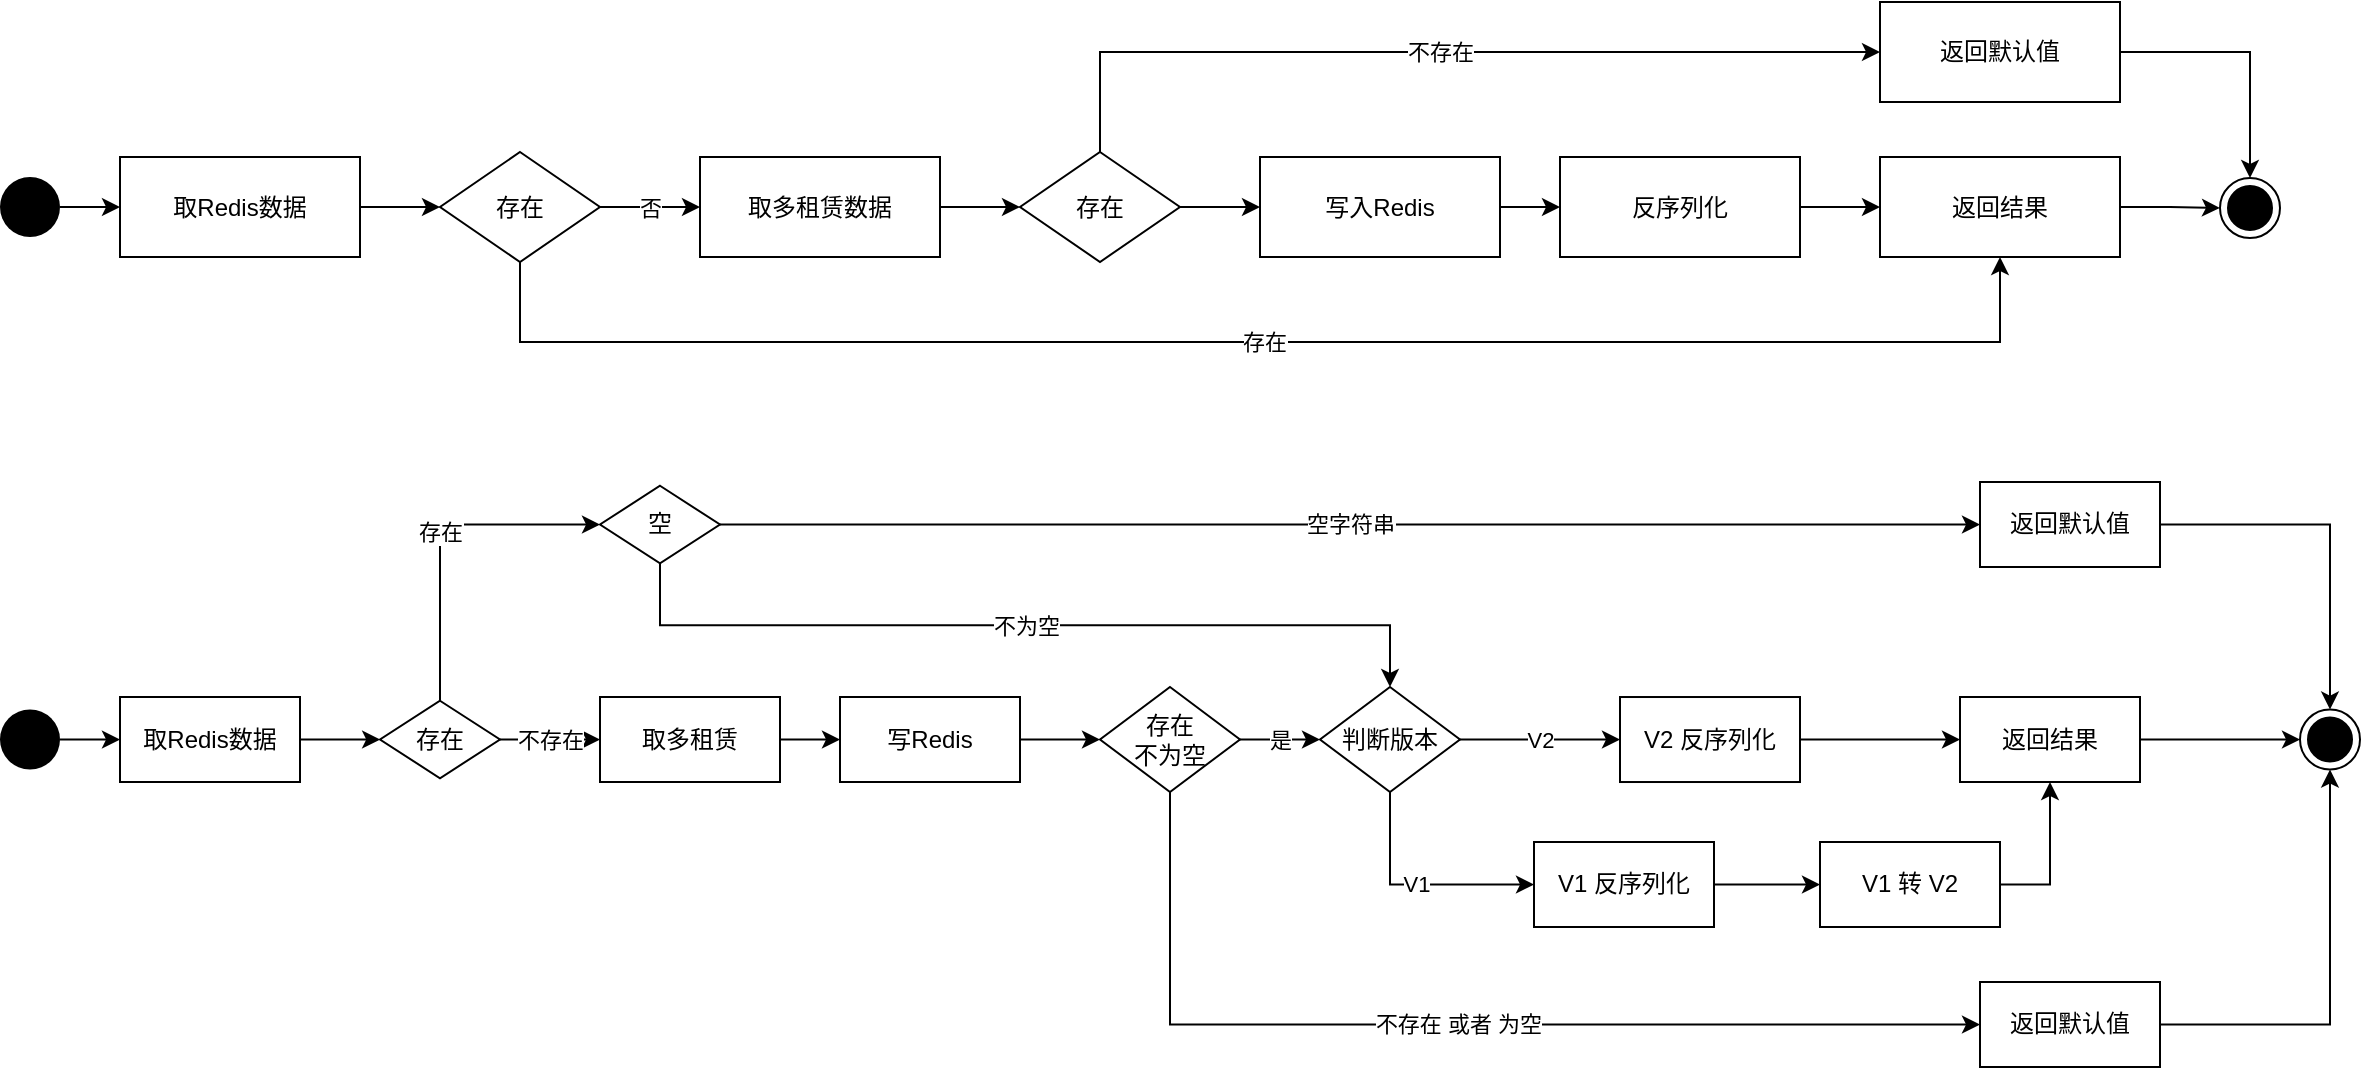 <mxfile version="13.9.9" type="github">
  <diagram id="lCH3l3sZAvIwr4fx6T6T" name="Page-1">
    <mxGraphModel dx="1422" dy="839" grid="1" gridSize="10" guides="1" tooltips="1" connect="1" arrows="1" fold="1" page="1" pageScale="1" pageWidth="1654" pageHeight="2336" math="0" shadow="0">
      <root>
        <mxCell id="0" />
        <mxCell id="1" parent="0" />
        <mxCell id="pgZDr6GOO8oYsuXbYnGg-4" value="" style="edgeStyle=orthogonalEdgeStyle;rounded=0;orthogonalLoop=1;jettySize=auto;html=1;" edge="1" parent="1" source="pgZDr6GOO8oYsuXbYnGg-1" target="pgZDr6GOO8oYsuXbYnGg-3">
          <mxGeometry relative="1" as="geometry" />
        </mxCell>
        <mxCell id="pgZDr6GOO8oYsuXbYnGg-1" value="取Redis数据" style="rounded=0;whiteSpace=wrap;html=1;" vertex="1" parent="1">
          <mxGeometry x="120" y="327.5" width="120" height="50" as="geometry" />
        </mxCell>
        <mxCell id="pgZDr6GOO8oYsuXbYnGg-6" value="" style="edgeStyle=orthogonalEdgeStyle;rounded=0;orthogonalLoop=1;jettySize=auto;html=1;" edge="1" parent="1" source="pgZDr6GOO8oYsuXbYnGg-2" target="pgZDr6GOO8oYsuXbYnGg-5">
          <mxGeometry relative="1" as="geometry" />
        </mxCell>
        <mxCell id="pgZDr6GOO8oYsuXbYnGg-2" value="取多租赁数据" style="rounded=0;whiteSpace=wrap;html=1;" vertex="1" parent="1">
          <mxGeometry x="410" y="327.5" width="120" height="50" as="geometry" />
        </mxCell>
        <mxCell id="pgZDr6GOO8oYsuXbYnGg-7" value="否" style="edgeStyle=orthogonalEdgeStyle;rounded=0;orthogonalLoop=1;jettySize=auto;html=1;" edge="1" parent="1" source="pgZDr6GOO8oYsuXbYnGg-3" target="pgZDr6GOO8oYsuXbYnGg-2">
          <mxGeometry relative="1" as="geometry" />
        </mxCell>
        <mxCell id="pgZDr6GOO8oYsuXbYnGg-21" value="存在" style="edgeStyle=orthogonalEdgeStyle;rounded=0;orthogonalLoop=1;jettySize=auto;html=1;exitX=0.5;exitY=1;exitDx=0;exitDy=0;entryX=0.5;entryY=1;entryDx=0;entryDy=0;" edge="1" parent="1" source="pgZDr6GOO8oYsuXbYnGg-3" target="pgZDr6GOO8oYsuXbYnGg-11">
          <mxGeometry relative="1" as="geometry">
            <Array as="points">
              <mxPoint x="320" y="420" />
              <mxPoint x="1060" y="420" />
            </Array>
          </mxGeometry>
        </mxCell>
        <mxCell id="pgZDr6GOO8oYsuXbYnGg-3" value="存在" style="rhombus;whiteSpace=wrap;html=1;" vertex="1" parent="1">
          <mxGeometry x="280" y="325" width="80" height="55" as="geometry" />
        </mxCell>
        <mxCell id="pgZDr6GOO8oYsuXbYnGg-19" value="" style="edgeStyle=orthogonalEdgeStyle;rounded=0;orthogonalLoop=1;jettySize=auto;html=1;" edge="1" parent="1" source="pgZDr6GOO8oYsuXbYnGg-5" target="pgZDr6GOO8oYsuXbYnGg-8">
          <mxGeometry relative="1" as="geometry" />
        </mxCell>
        <mxCell id="pgZDr6GOO8oYsuXbYnGg-20" value="不存在" style="edgeStyle=orthogonalEdgeStyle;rounded=0;orthogonalLoop=1;jettySize=auto;html=1;exitX=0.5;exitY=0;exitDx=0;exitDy=0;entryX=0;entryY=0.5;entryDx=0;entryDy=0;" edge="1" parent="1" source="pgZDr6GOO8oYsuXbYnGg-5" target="pgZDr6GOO8oYsuXbYnGg-15">
          <mxGeometry relative="1" as="geometry" />
        </mxCell>
        <mxCell id="pgZDr6GOO8oYsuXbYnGg-5" value="存在" style="rhombus;whiteSpace=wrap;html=1;" vertex="1" parent="1">
          <mxGeometry x="570" y="325" width="80" height="55" as="geometry" />
        </mxCell>
        <mxCell id="pgZDr6GOO8oYsuXbYnGg-18" value="" style="edgeStyle=orthogonalEdgeStyle;rounded=0;orthogonalLoop=1;jettySize=auto;html=1;" edge="1" parent="1" source="pgZDr6GOO8oYsuXbYnGg-8" target="pgZDr6GOO8oYsuXbYnGg-9">
          <mxGeometry relative="1" as="geometry" />
        </mxCell>
        <mxCell id="pgZDr6GOO8oYsuXbYnGg-8" value="写入Redis" style="rounded=0;whiteSpace=wrap;html=1;" vertex="1" parent="1">
          <mxGeometry x="690" y="327.5" width="120" height="50" as="geometry" />
        </mxCell>
        <mxCell id="pgZDr6GOO8oYsuXbYnGg-14" value="" style="edgeStyle=orthogonalEdgeStyle;rounded=0;orthogonalLoop=1;jettySize=auto;html=1;" edge="1" parent="1" source="pgZDr6GOO8oYsuXbYnGg-9" target="pgZDr6GOO8oYsuXbYnGg-11">
          <mxGeometry relative="1" as="geometry" />
        </mxCell>
        <mxCell id="pgZDr6GOO8oYsuXbYnGg-9" value="反序列化" style="rounded=0;whiteSpace=wrap;html=1;" vertex="1" parent="1">
          <mxGeometry x="840" y="327.5" width="120" height="50" as="geometry" />
        </mxCell>
        <mxCell id="pgZDr6GOO8oYsuXbYnGg-13" value="" style="edgeStyle=orthogonalEdgeStyle;rounded=0;orthogonalLoop=1;jettySize=auto;html=1;" edge="1" parent="1" source="pgZDr6GOO8oYsuXbYnGg-11" target="pgZDr6GOO8oYsuXbYnGg-12">
          <mxGeometry relative="1" as="geometry" />
        </mxCell>
        <mxCell id="pgZDr6GOO8oYsuXbYnGg-11" value="返回结果" style="rounded=0;whiteSpace=wrap;html=1;" vertex="1" parent="1">
          <mxGeometry x="1000" y="327.5" width="120" height="50" as="geometry" />
        </mxCell>
        <mxCell id="pgZDr6GOO8oYsuXbYnGg-12" value="" style="ellipse;html=1;shape=endState;fillColor=#000000;strokeColor=#000000;" vertex="1" parent="1">
          <mxGeometry x="1170" y="338" width="30" height="30" as="geometry" />
        </mxCell>
        <mxCell id="pgZDr6GOO8oYsuXbYnGg-16" style="edgeStyle=orthogonalEdgeStyle;rounded=0;orthogonalLoop=1;jettySize=auto;html=1;exitX=1;exitY=0.5;exitDx=0;exitDy=0;" edge="1" parent="1" source="pgZDr6GOO8oYsuXbYnGg-15" target="pgZDr6GOO8oYsuXbYnGg-12">
          <mxGeometry relative="1" as="geometry" />
        </mxCell>
        <mxCell id="pgZDr6GOO8oYsuXbYnGg-15" value="返回默认值" style="rounded=0;whiteSpace=wrap;html=1;" vertex="1" parent="1">
          <mxGeometry x="1000" y="250" width="120" height="50" as="geometry" />
        </mxCell>
        <mxCell id="pgZDr6GOO8oYsuXbYnGg-23" value="" style="edgeStyle=orthogonalEdgeStyle;rounded=0;orthogonalLoop=1;jettySize=auto;html=1;" edge="1" parent="1" source="pgZDr6GOO8oYsuXbYnGg-22" target="pgZDr6GOO8oYsuXbYnGg-1">
          <mxGeometry relative="1" as="geometry" />
        </mxCell>
        <mxCell id="pgZDr6GOO8oYsuXbYnGg-22" value="" style="ellipse;fillColor=#000000;strokeColor=none;" vertex="1" parent="1">
          <mxGeometry x="60" y="337.5" width="30" height="30" as="geometry" />
        </mxCell>
        <mxCell id="pgZDr6GOO8oYsuXbYnGg-72" value="" style="edgeStyle=orthogonalEdgeStyle;rounded=0;orthogonalLoop=1;jettySize=auto;html=1;" edge="1" parent="1" source="pgZDr6GOO8oYsuXbYnGg-47" target="pgZDr6GOO8oYsuXbYnGg-71">
          <mxGeometry relative="1" as="geometry" />
        </mxCell>
        <mxCell id="pgZDr6GOO8oYsuXbYnGg-47" value="取Redis数据" style="rounded=0;whiteSpace=wrap;html=1;" vertex="1" parent="1">
          <mxGeometry x="120" y="597.5" width="90" height="42.5" as="geometry" />
        </mxCell>
        <mxCell id="pgZDr6GOO8oYsuXbYnGg-66" value="" style="edgeStyle=orthogonalEdgeStyle;rounded=0;orthogonalLoop=1;jettySize=auto;html=1;" edge="1" parent="1" source="pgZDr6GOO8oYsuXbYnGg-67" target="pgZDr6GOO8oYsuXbYnGg-47">
          <mxGeometry relative="1" as="geometry" />
        </mxCell>
        <mxCell id="pgZDr6GOO8oYsuXbYnGg-67" value="" style="ellipse;fillColor=#000000;strokeColor=none;" vertex="1" parent="1">
          <mxGeometry x="60" y="603.75" width="30" height="30" as="geometry" />
        </mxCell>
        <mxCell id="pgZDr6GOO8oYsuXbYnGg-74" value="不存在" style="edgeStyle=orthogonalEdgeStyle;rounded=0;orthogonalLoop=1;jettySize=auto;html=1;" edge="1" parent="1" source="pgZDr6GOO8oYsuXbYnGg-71" target="pgZDr6GOO8oYsuXbYnGg-73">
          <mxGeometry relative="1" as="geometry" />
        </mxCell>
        <mxCell id="pgZDr6GOO8oYsuXbYnGg-90" value="存在" style="edgeStyle=orthogonalEdgeStyle;rounded=0;orthogonalLoop=1;jettySize=auto;html=1;exitX=0.5;exitY=0;exitDx=0;exitDy=0;entryX=0;entryY=0.5;entryDx=0;entryDy=0;" edge="1" parent="1" source="pgZDr6GOO8oYsuXbYnGg-71" target="pgZDr6GOO8oYsuXbYnGg-89">
          <mxGeometry relative="1" as="geometry" />
        </mxCell>
        <mxCell id="pgZDr6GOO8oYsuXbYnGg-71" value="存在" style="rhombus;whiteSpace=wrap;html=1;" vertex="1" parent="1">
          <mxGeometry x="250" y="599.38" width="60" height="38.75" as="geometry" />
        </mxCell>
        <mxCell id="pgZDr6GOO8oYsuXbYnGg-76" value="" style="edgeStyle=orthogonalEdgeStyle;rounded=0;orthogonalLoop=1;jettySize=auto;html=1;" edge="1" parent="1" source="pgZDr6GOO8oYsuXbYnGg-73" target="pgZDr6GOO8oYsuXbYnGg-75">
          <mxGeometry relative="1" as="geometry" />
        </mxCell>
        <mxCell id="pgZDr6GOO8oYsuXbYnGg-73" value="取多租赁" style="rounded=0;whiteSpace=wrap;html=1;" vertex="1" parent="1">
          <mxGeometry x="360" y="597.5" width="90" height="42.5" as="geometry" />
        </mxCell>
        <mxCell id="pgZDr6GOO8oYsuXbYnGg-79" value="" style="edgeStyle=orthogonalEdgeStyle;rounded=0;orthogonalLoop=1;jettySize=auto;html=1;" edge="1" parent="1" source="pgZDr6GOO8oYsuXbYnGg-75" target="pgZDr6GOO8oYsuXbYnGg-78">
          <mxGeometry relative="1" as="geometry" />
        </mxCell>
        <mxCell id="pgZDr6GOO8oYsuXbYnGg-75" value="写Redis" style="rounded=0;whiteSpace=wrap;html=1;" vertex="1" parent="1">
          <mxGeometry x="480" y="597.5" width="90" height="42.5" as="geometry" />
        </mxCell>
        <mxCell id="pgZDr6GOO8oYsuXbYnGg-82" value="是" style="edgeStyle=orthogonalEdgeStyle;rounded=0;orthogonalLoop=1;jettySize=auto;html=1;" edge="1" parent="1" source="pgZDr6GOO8oYsuXbYnGg-78" target="pgZDr6GOO8oYsuXbYnGg-81">
          <mxGeometry relative="1" as="geometry" />
        </mxCell>
        <mxCell id="pgZDr6GOO8oYsuXbYnGg-103" value="不存在 或者 为空" style="edgeStyle=orthogonalEdgeStyle;rounded=0;orthogonalLoop=1;jettySize=auto;html=1;exitX=0.5;exitY=1;exitDx=0;exitDy=0;entryX=0;entryY=0.5;entryDx=0;entryDy=0;" edge="1" parent="1" source="pgZDr6GOO8oYsuXbYnGg-78" target="pgZDr6GOO8oYsuXbYnGg-102">
          <mxGeometry relative="1" as="geometry" />
        </mxCell>
        <mxCell id="pgZDr6GOO8oYsuXbYnGg-78" value="存在&lt;br&gt;不为空" style="rhombus;whiteSpace=wrap;html=1;" vertex="1" parent="1">
          <mxGeometry x="610" y="592.5" width="70" height="52.5" as="geometry" />
        </mxCell>
        <mxCell id="pgZDr6GOO8oYsuXbYnGg-85" value="V2" style="edgeStyle=orthogonalEdgeStyle;rounded=0;orthogonalLoop=1;jettySize=auto;html=1;" edge="1" parent="1" source="pgZDr6GOO8oYsuXbYnGg-81" target="pgZDr6GOO8oYsuXbYnGg-83">
          <mxGeometry relative="1" as="geometry" />
        </mxCell>
        <mxCell id="pgZDr6GOO8oYsuXbYnGg-96" value="V1" style="edgeStyle=orthogonalEdgeStyle;rounded=0;orthogonalLoop=1;jettySize=auto;html=1;exitX=0.5;exitY=1;exitDx=0;exitDy=0;entryX=0;entryY=0.5;entryDx=0;entryDy=0;" edge="1" parent="1" source="pgZDr6GOO8oYsuXbYnGg-81" target="pgZDr6GOO8oYsuXbYnGg-95">
          <mxGeometry relative="1" as="geometry" />
        </mxCell>
        <mxCell id="pgZDr6GOO8oYsuXbYnGg-81" value="判断版本" style="rhombus;whiteSpace=wrap;html=1;" vertex="1" parent="1">
          <mxGeometry x="720" y="592.5" width="70" height="52.5" as="geometry" />
        </mxCell>
        <mxCell id="pgZDr6GOO8oYsuXbYnGg-86" value="" style="edgeStyle=orthogonalEdgeStyle;rounded=0;orthogonalLoop=1;jettySize=auto;html=1;" edge="1" parent="1" source="pgZDr6GOO8oYsuXbYnGg-83" target="pgZDr6GOO8oYsuXbYnGg-84">
          <mxGeometry relative="1" as="geometry" />
        </mxCell>
        <mxCell id="pgZDr6GOO8oYsuXbYnGg-83" value="V2 反序列化" style="rounded=0;whiteSpace=wrap;html=1;" vertex="1" parent="1">
          <mxGeometry x="870" y="597.51" width="90" height="42.5" as="geometry" />
        </mxCell>
        <mxCell id="pgZDr6GOO8oYsuXbYnGg-88" value="" style="edgeStyle=orthogonalEdgeStyle;rounded=0;orthogonalLoop=1;jettySize=auto;html=1;" edge="1" parent="1" source="pgZDr6GOO8oYsuXbYnGg-84" target="pgZDr6GOO8oYsuXbYnGg-87">
          <mxGeometry relative="1" as="geometry" />
        </mxCell>
        <mxCell id="pgZDr6GOO8oYsuXbYnGg-84" value="返回结果" style="rounded=0;whiteSpace=wrap;html=1;" vertex="1" parent="1">
          <mxGeometry x="1040" y="597.5" width="90" height="42.5" as="geometry" />
        </mxCell>
        <mxCell id="pgZDr6GOO8oYsuXbYnGg-87" value="" style="ellipse;html=1;shape=endState;fillColor=#000000;strokeColor=#000000;" vertex="1" parent="1">
          <mxGeometry x="1210" y="603.76" width="30" height="30" as="geometry" />
        </mxCell>
        <mxCell id="pgZDr6GOO8oYsuXbYnGg-92" value="空字符串" style="edgeStyle=orthogonalEdgeStyle;rounded=0;orthogonalLoop=1;jettySize=auto;html=1;exitX=1;exitY=0.5;exitDx=0;exitDy=0;" edge="1" parent="1" source="pgZDr6GOO8oYsuXbYnGg-89" target="pgZDr6GOO8oYsuXbYnGg-91">
          <mxGeometry relative="1" as="geometry" />
        </mxCell>
        <mxCell id="pgZDr6GOO8oYsuXbYnGg-94" value="不为空" style="edgeStyle=orthogonalEdgeStyle;rounded=0;orthogonalLoop=1;jettySize=auto;html=1;exitX=0.5;exitY=1;exitDx=0;exitDy=0;entryX=0.5;entryY=0;entryDx=0;entryDy=0;" edge="1" parent="1" source="pgZDr6GOO8oYsuXbYnGg-89" target="pgZDr6GOO8oYsuXbYnGg-81">
          <mxGeometry relative="1" as="geometry" />
        </mxCell>
        <mxCell id="pgZDr6GOO8oYsuXbYnGg-89" value="空" style="rhombus;whiteSpace=wrap;html=1;" vertex="1" parent="1">
          <mxGeometry x="360" y="491.88" width="60" height="38.75" as="geometry" />
        </mxCell>
        <mxCell id="pgZDr6GOO8oYsuXbYnGg-93" style="edgeStyle=orthogonalEdgeStyle;rounded=0;orthogonalLoop=1;jettySize=auto;html=1;exitX=1;exitY=0.5;exitDx=0;exitDy=0;" edge="1" parent="1" source="pgZDr6GOO8oYsuXbYnGg-91" target="pgZDr6GOO8oYsuXbYnGg-87">
          <mxGeometry relative="1" as="geometry" />
        </mxCell>
        <mxCell id="pgZDr6GOO8oYsuXbYnGg-91" value="返回默认值" style="rounded=0;whiteSpace=wrap;html=1;" vertex="1" parent="1">
          <mxGeometry x="1050" y="490" width="90" height="42.5" as="geometry" />
        </mxCell>
        <mxCell id="pgZDr6GOO8oYsuXbYnGg-98" value="" style="edgeStyle=orthogonalEdgeStyle;rounded=0;orthogonalLoop=1;jettySize=auto;html=1;" edge="1" parent="1" source="pgZDr6GOO8oYsuXbYnGg-95" target="pgZDr6GOO8oYsuXbYnGg-97">
          <mxGeometry relative="1" as="geometry" />
        </mxCell>
        <mxCell id="pgZDr6GOO8oYsuXbYnGg-95" value="V1 反序列化" style="rounded=0;whiteSpace=wrap;html=1;" vertex="1" parent="1">
          <mxGeometry x="827" y="670" width="90" height="42.5" as="geometry" />
        </mxCell>
        <mxCell id="pgZDr6GOO8oYsuXbYnGg-99" style="edgeStyle=orthogonalEdgeStyle;rounded=0;orthogonalLoop=1;jettySize=auto;html=1;exitX=1;exitY=0.5;exitDx=0;exitDy=0;" edge="1" parent="1" source="pgZDr6GOO8oYsuXbYnGg-97" target="pgZDr6GOO8oYsuXbYnGg-84">
          <mxGeometry relative="1" as="geometry" />
        </mxCell>
        <mxCell id="pgZDr6GOO8oYsuXbYnGg-97" value="V1 转 V2" style="rounded=0;whiteSpace=wrap;html=1;" vertex="1" parent="1">
          <mxGeometry x="970" y="670" width="90" height="42.5" as="geometry" />
        </mxCell>
        <mxCell id="pgZDr6GOO8oYsuXbYnGg-104" style="edgeStyle=orthogonalEdgeStyle;rounded=0;orthogonalLoop=1;jettySize=auto;html=1;exitX=1;exitY=0.5;exitDx=0;exitDy=0;entryX=0.5;entryY=1;entryDx=0;entryDy=0;" edge="1" parent="1" source="pgZDr6GOO8oYsuXbYnGg-102" target="pgZDr6GOO8oYsuXbYnGg-87">
          <mxGeometry relative="1" as="geometry" />
        </mxCell>
        <mxCell id="pgZDr6GOO8oYsuXbYnGg-102" value="返回默认值" style="rounded=0;whiteSpace=wrap;html=1;" vertex="1" parent="1">
          <mxGeometry x="1050" y="740" width="90" height="42.5" as="geometry" />
        </mxCell>
      </root>
    </mxGraphModel>
  </diagram>
</mxfile>
